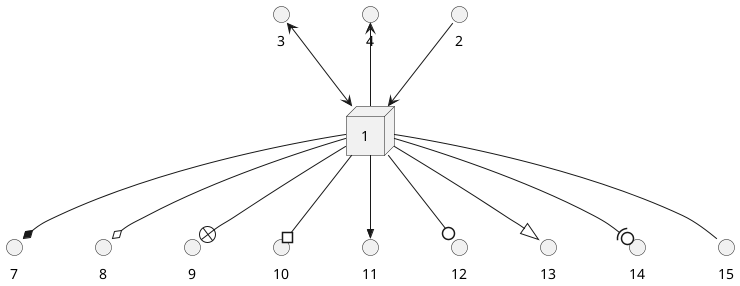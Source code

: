 @startuml

node 1

1 <-up- 2
1 -up-> 4
1 <-up-> 3

1 --* 7
1 --o 8
1 --+ 9
1 --# 10
1 -->> 11
1 --0 12
1 --^ 13
1 --(0 14
1 -- 15

@enduml